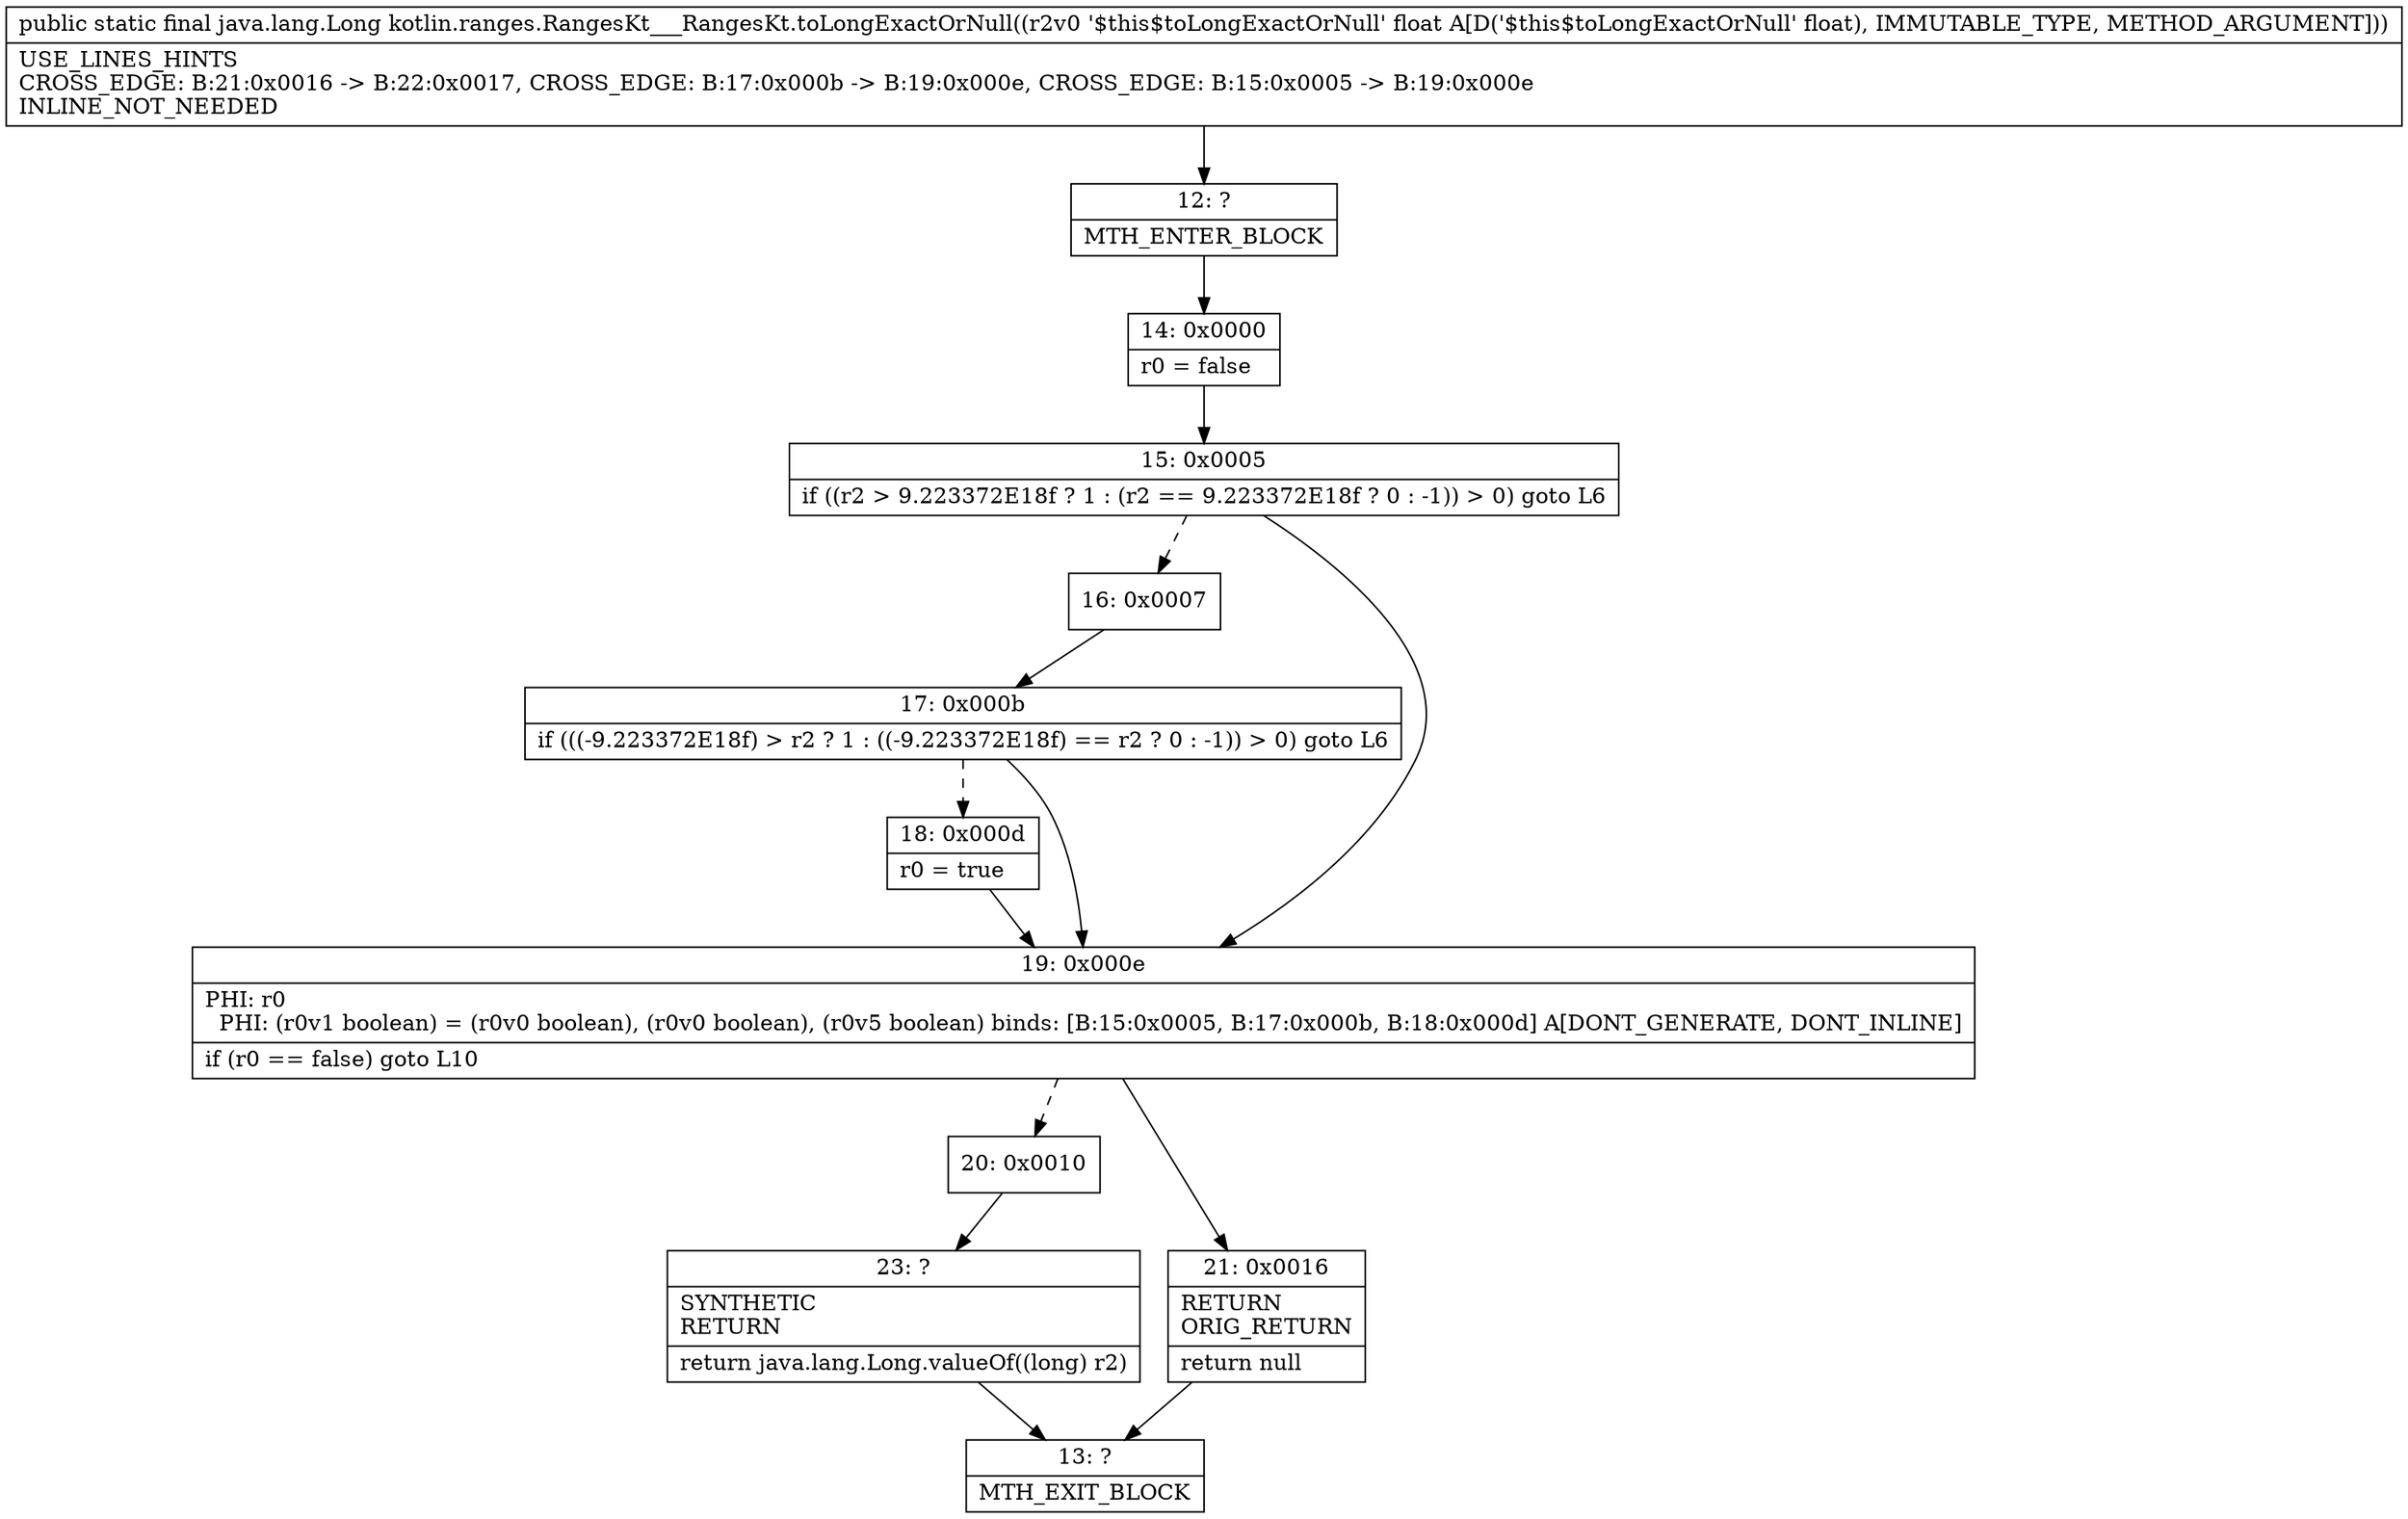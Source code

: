 digraph "CFG forkotlin.ranges.RangesKt___RangesKt.toLongExactOrNull(F)Ljava\/lang\/Long;" {
Node_12 [shape=record,label="{12\:\ ?|MTH_ENTER_BLOCK\l}"];
Node_14 [shape=record,label="{14\:\ 0x0000|r0 = false\l}"];
Node_15 [shape=record,label="{15\:\ 0x0005|if ((r2 \> 9.223372E18f ? 1 : (r2 == 9.223372E18f ? 0 : \-1)) \> 0) goto L6\l}"];
Node_16 [shape=record,label="{16\:\ 0x0007}"];
Node_17 [shape=record,label="{17\:\ 0x000b|if (((\-9.223372E18f) \> r2 ? 1 : ((\-9.223372E18f) == r2 ? 0 : \-1)) \> 0) goto L6\l}"];
Node_18 [shape=record,label="{18\:\ 0x000d|r0 = true\l}"];
Node_19 [shape=record,label="{19\:\ 0x000e|PHI: r0 \l  PHI: (r0v1 boolean) = (r0v0 boolean), (r0v0 boolean), (r0v5 boolean) binds: [B:15:0x0005, B:17:0x000b, B:18:0x000d] A[DONT_GENERATE, DONT_INLINE]\l|if (r0 == false) goto L10\l}"];
Node_20 [shape=record,label="{20\:\ 0x0010}"];
Node_23 [shape=record,label="{23\:\ ?|SYNTHETIC\lRETURN\l|return java.lang.Long.valueOf((long) r2)\l}"];
Node_13 [shape=record,label="{13\:\ ?|MTH_EXIT_BLOCK\l}"];
Node_21 [shape=record,label="{21\:\ 0x0016|RETURN\lORIG_RETURN\l|return null\l}"];
MethodNode[shape=record,label="{public static final java.lang.Long kotlin.ranges.RangesKt___RangesKt.toLongExactOrNull((r2v0 '$this$toLongExactOrNull' float A[D('$this$toLongExactOrNull' float), IMMUTABLE_TYPE, METHOD_ARGUMENT]))  | USE_LINES_HINTS\lCROSS_EDGE: B:21:0x0016 \-\> B:22:0x0017, CROSS_EDGE: B:17:0x000b \-\> B:19:0x000e, CROSS_EDGE: B:15:0x0005 \-\> B:19:0x000e\lINLINE_NOT_NEEDED\l}"];
MethodNode -> Node_12;Node_12 -> Node_14;
Node_14 -> Node_15;
Node_15 -> Node_16[style=dashed];
Node_15 -> Node_19;
Node_16 -> Node_17;
Node_17 -> Node_18[style=dashed];
Node_17 -> Node_19;
Node_18 -> Node_19;
Node_19 -> Node_20[style=dashed];
Node_19 -> Node_21;
Node_20 -> Node_23;
Node_23 -> Node_13;
Node_21 -> Node_13;
}


